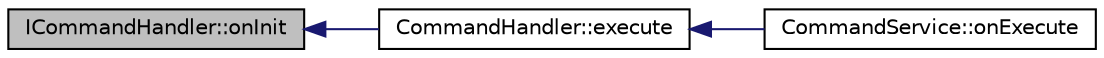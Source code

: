 digraph "ICommandHandler::onInit"
{
  edge [fontname="Helvetica",fontsize="10",labelfontname="Helvetica",labelfontsize="10"];
  node [fontname="Helvetica",fontsize="10",shape=record];
  rankdir="LR";
  Node3 [label="ICommandHandler::onInit",height=0.2,width=0.4,color="black", fillcolor="grey75", style="filled", fontcolor="black"];
  Node3 -> Node4 [dir="back",color="midnightblue",fontsize="10",style="solid",fontname="Helvetica"];
  Node4 [label="CommandHandler::execute",height=0.2,width=0.4,color="black", fillcolor="white", style="filled",URL="$class_command_handler.html#abc79f9f2f91314c1c962c9b80c929d70",tooltip="Execute command. "];
  Node4 -> Node5 [dir="back",color="midnightblue",fontsize="10",style="solid",fontname="Helvetica"];
  Node5 [label="CommandService::onExecute",height=0.2,width=0.4,color="black", fillcolor="white", style="filled",URL="$class_command_service.html#a1196f2e173266c5c022a4b97f0ba5cba",tooltip="execute method which invokes command handler. "];
}
